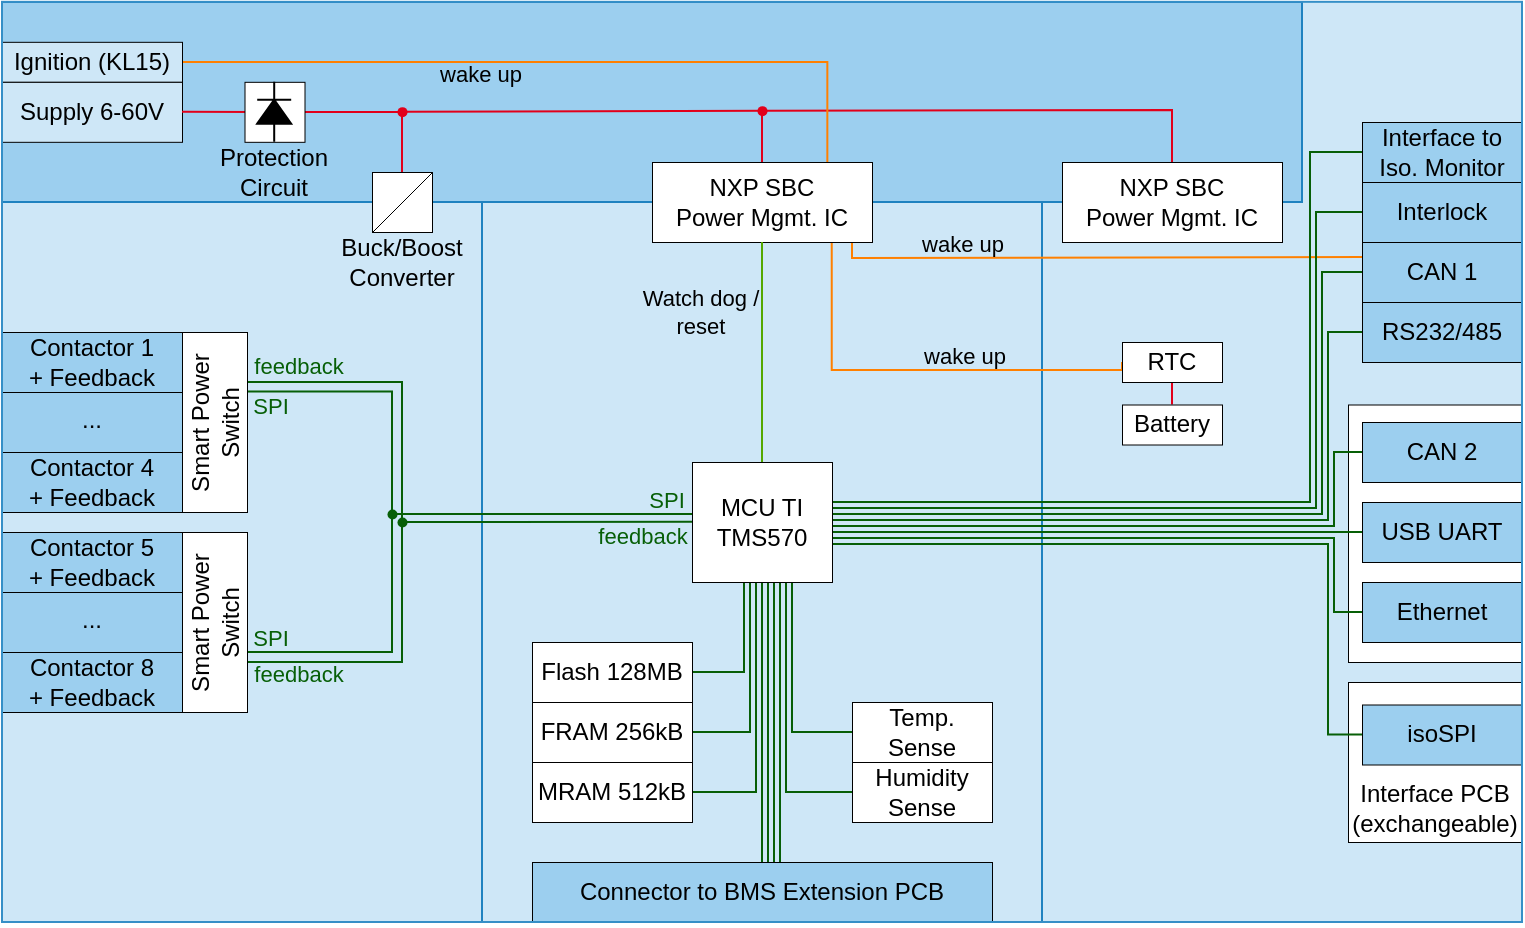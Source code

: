<mxfile version="25.0.2">
  <diagram name="Seite-1" id="Swc7xn2B6k8k5qwQZC8B">
    <mxGraphModel dx="477" dy="636" grid="1" gridSize="10" guides="1" tooltips="1" connect="1" arrows="1" fold="1" page="1" pageScale="1" pageWidth="827" pageHeight="1169" math="0" shadow="0">
      <root>
        <mxCell id="0" />
        <mxCell id="1" parent="0" />
        <mxCell id="eX4kMc64wBFl4MVeLojO-1" value="" style="rounded=0;whiteSpace=wrap;html=1;fillColor=#cee7f7;strokeColor=none;strokeWidth=1;fontColor=#62bbaf;fontStyle=1" parent="1" vertex="1">
          <mxGeometry x="40" y="200" width="760" height="460" as="geometry" />
        </mxCell>
        <mxCell id="eX4kMc64wBFl4MVeLojO-41" value="" style="endArrow=none;html=1;rounded=0;strokeColor=#1f82c0;strokeWidth=1;entryX=0.8;entryY=0.008;entryDx=0;entryDy=0;entryPerimeter=0;" parent="1" target="eX4kMc64wBFl4MVeLojO-3" edge="1">
          <mxGeometry width="50" height="50" relative="1" as="geometry">
            <mxPoint x="560" y="660" as="sourcePoint" />
            <mxPoint x="559" y="199" as="targetPoint" />
          </mxGeometry>
        </mxCell>
        <mxCell id="eX4kMc64wBFl4MVeLojO-40" value="" style="endArrow=none;html=1;rounded=0;strokeColor=#1f82c0;strokeWidth=1;" parent="1" edge="1">
          <mxGeometry width="50" height="50" relative="1" as="geometry">
            <mxPoint x="280" y="660" as="sourcePoint" />
            <mxPoint x="280" y="200" as="targetPoint" />
          </mxGeometry>
        </mxCell>
        <mxCell id="eX4kMc64wBFl4MVeLojO-33" value="" style="rounded=0;whiteSpace=wrap;html=1;strokeWidth=0.5;" parent="1" vertex="1">
          <mxGeometry x="713" y="401.25" width="87" height="128.75" as="geometry" />
        </mxCell>
        <mxCell id="eX4kMc64wBFl4MVeLojO-3" value="" style="rounded=0;whiteSpace=wrap;html=1;fillColor=#9ccfef;strokeColor=#1f82c0;strokeWidth=1;" parent="1" vertex="1">
          <mxGeometry x="40" y="200" width="650" height="100" as="geometry" />
        </mxCell>
        <mxCell id="eX4kMc64wBFl4MVeLojO-6" value="Contactor 1&lt;br&gt;&lt;div style=&quot;&quot;&gt;&lt;span style=&quot;background-color: initial;&quot;&gt;+ Feedback&lt;/span&gt;&lt;/div&gt;" style="rounded=0;whiteSpace=wrap;html=1;fillColor=#9ccfef;align=center;strokeWidth=0.5;" parent="1" vertex="1">
          <mxGeometry x="40" y="365" width="90" height="30" as="geometry" />
        </mxCell>
        <mxCell id="eX4kMc64wBFl4MVeLojO-7" value="..." style="rounded=0;whiteSpace=wrap;html=1;fillColor=#9ccfef;verticalAlign=top;align=center;strokeWidth=0.5;" parent="1" vertex="1">
          <mxGeometry x="40" y="395" width="90" height="30" as="geometry" />
        </mxCell>
        <mxCell id="eX4kMc64wBFl4MVeLojO-8" value="Contactor 4&lt;div&gt;&lt;div style=&quot;&quot;&gt;&lt;span style=&quot;background-color: initial;&quot;&gt;+ Feedback&lt;/span&gt;&lt;/div&gt;&lt;/div&gt;" style="rounded=0;whiteSpace=wrap;html=1;fillColor=#9ccfef;align=center;strokeWidth=0.5;" parent="1" vertex="1">
          <mxGeometry x="40" y="425" width="90" height="30" as="geometry" />
        </mxCell>
        <mxCell id="eX4kMc64wBFl4MVeLojO-11" value="Contactor 5&lt;br&gt;&lt;div style=&quot;&quot;&gt;&lt;span style=&quot;background-color: initial;&quot;&gt;+ Feedback&lt;/span&gt;&lt;/div&gt;" style="rounded=0;whiteSpace=wrap;html=1;fillColor=#9ccfef;align=center;strokeWidth=0.5;" parent="1" vertex="1">
          <mxGeometry x="40" y="465" width="90" height="30" as="geometry" />
        </mxCell>
        <mxCell id="eX4kMc64wBFl4MVeLojO-12" value="..." style="rounded=0;whiteSpace=wrap;html=1;fillColor=#9ccfef;verticalAlign=top;align=center;strokeWidth=0.5;" parent="1" vertex="1">
          <mxGeometry x="40" y="495" width="90" height="30" as="geometry" />
        </mxCell>
        <mxCell id="eX4kMc64wBFl4MVeLojO-13" value="Contactor 8&lt;div&gt;&lt;div style=&quot;&quot;&gt;&lt;span style=&quot;background-color: initial;&quot;&gt;+ Feedback&lt;/span&gt;&lt;/div&gt;&lt;/div&gt;" style="rounded=0;whiteSpace=wrap;html=1;fillColor=#9ccfef;align=center;strokeWidth=0.5;" parent="1" vertex="1">
          <mxGeometry x="40" y="525" width="90" height="30" as="geometry" />
        </mxCell>
        <mxCell id="eX4kMc64wBFl4MVeLojO-16" value="NXP SBC&lt;br&gt;Power Mgmt. IC" style="rounded=0;whiteSpace=wrap;html=1;strokeWidth=0.5;" parent="1" vertex="1">
          <mxGeometry x="570" y="280" width="110" height="40" as="geometry" />
        </mxCell>
        <mxCell id="eX4kMc64wBFl4MVeLojO-34" value="Interface PCB&lt;br&gt;(exchangeable)" style="rounded=0;whiteSpace=wrap;html=1;verticalAlign=bottom;strokeWidth=0.5;" parent="1" vertex="1">
          <mxGeometry x="713" y="540" width="87" height="80" as="geometry" />
        </mxCell>
        <mxCell id="eX4kMc64wBFl4MVeLojO-45" value="" style="endArrow=none;html=1;rounded=0;entryX=0.5;entryY=0;entryDx=0;entryDy=0;strokeColor=#e2001a;exitX=0.473;exitY=1.039;exitDx=0;exitDy=0;exitPerimeter=0;" parent="1" source="eX4kMc64wBFl4MVeLojO-95" target="eX4kMc64wBFl4MVeLojO-37" edge="1">
          <mxGeometry width="50" height="50" relative="1" as="geometry">
            <mxPoint x="240" y="245" as="sourcePoint" />
            <mxPoint x="430" y="420" as="targetPoint" />
            <Array as="points">
              <mxPoint x="240" y="270" />
            </Array>
          </mxGeometry>
        </mxCell>
        <mxCell id="eX4kMc64wBFl4MVeLojO-44" value="" style="endArrow=none;html=1;rounded=0;exitDx=0;exitDy=0;entryX=0.5;entryY=0;entryDx=0;entryDy=0;edgeStyle=elbowEdgeStyle;elbow=vertical;strokeColor=#e2001a;" parent="1" source="eX4kMc64wBFl4MVeLojO-95" target="eX4kMc64wBFl4MVeLojO-16" edge="1">
          <mxGeometry width="50" height="50" relative="1" as="geometry">
            <mxPoint x="380" y="470" as="sourcePoint" />
            <mxPoint x="620" y="245" as="targetPoint" />
            <Array as="points">
              <mxPoint x="379" y="254" />
            </Array>
          </mxGeometry>
        </mxCell>
        <mxCell id="eX4kMc64wBFl4MVeLojO-46" value="" style="endArrow=none;html=1;rounded=0;entryX=0.5;entryY=0;entryDx=0;entryDy=0;strokeColor=#e2001a;" parent="1" source="eX4kMc64wBFl4MVeLojO-93" target="eX4kMc64wBFl4MVeLojO-15" edge="1">
          <mxGeometry width="50" height="50" relative="1" as="geometry">
            <mxPoint x="420" y="245" as="sourcePoint" />
            <mxPoint x="419.86" y="265" as="targetPoint" />
          </mxGeometry>
        </mxCell>
        <mxCell id="eX4kMc64wBFl4MVeLojO-47" value="Protection&lt;br&gt;Circuit" style="text;html=1;align=center;verticalAlign=middle;whiteSpace=wrap;rounded=0;" parent="1" vertex="1">
          <mxGeometry x="146.25" y="269.91" width="60" height="30" as="geometry" />
        </mxCell>
        <mxCell id="eX4kMc64wBFl4MVeLojO-48" value="Buck/Boost&lt;br&gt;Converter" style="text;html=1;align=center;verticalAlign=middle;whiteSpace=wrap;rounded=0;" parent="1" vertex="1">
          <mxGeometry x="210" y="315" width="60" height="30" as="geometry" />
        </mxCell>
        <mxCell id="eX4kMc64wBFl4MVeLojO-49" value="" style="endArrow=none;html=1;rounded=0;entryX=1;entryY=0.5;entryDx=0;entryDy=0;exitX=0.797;exitY=0.022;exitDx=0;exitDy=0;exitPerimeter=0;edgeStyle=elbowEdgeStyle;elbow=vertical;strokeColor=#FF8000;" parent="1" source="eX4kMc64wBFl4MVeLojO-15" target="eX4kMc64wBFl4MVeLojO-4" edge="1">
          <mxGeometry width="50" height="50" relative="1" as="geometry">
            <mxPoint x="400" y="610" as="sourcePoint" />
            <mxPoint x="450" y="560" as="targetPoint" />
            <Array as="points">
              <mxPoint x="290" y="230" />
            </Array>
          </mxGeometry>
        </mxCell>
        <mxCell id="eX4kMc64wBFl4MVeLojO-54" value="wake up" style="edgeLabel;html=1;align=center;verticalAlign=middle;resizable=0;points=[];labelBackgroundColor=none;" parent="eX4kMc64wBFl4MVeLojO-49" vertex="1" connectable="0">
          <mxGeometry x="0.205" relative="1" as="geometry">
            <mxPoint y="6" as="offset" />
          </mxGeometry>
        </mxCell>
        <mxCell id="eX4kMc64wBFl4MVeLojO-50" value="" style="endArrow=none;html=1;rounded=0;exitX=0;exitY=0.25;exitDx=0;exitDy=0;edgeStyle=elbowEdgeStyle;elbow=vertical;strokeColor=#FF8000;" parent="1" source="eX4kMc64wBFl4MVeLojO-28" edge="1">
          <mxGeometry width="50" height="50" relative="1" as="geometry">
            <mxPoint x="680" y="458" as="sourcePoint" />
            <mxPoint x="465" y="320" as="targetPoint" />
            <Array as="points">
              <mxPoint x="600" y="328" />
            </Array>
          </mxGeometry>
        </mxCell>
        <mxCell id="eX4kMc64wBFl4MVeLojO-52" value="wake up" style="edgeLabel;html=1;align=center;verticalAlign=middle;resizable=0;points=[];labelBackgroundColor=none;" parent="eX4kMc64wBFl4MVeLojO-50" vertex="1" connectable="0">
          <mxGeometry x="0.494" y="-1" relative="1" as="geometry">
            <mxPoint x="-4" y="-6" as="offset" />
          </mxGeometry>
        </mxCell>
        <mxCell id="eX4kMc64wBFl4MVeLojO-51" value="" style="endArrow=none;html=1;rounded=0;entryX=0.817;entryY=0.994;entryDx=0;entryDy=0;exitX=0;exitY=0.5;exitDx=0;exitDy=0;edgeStyle=elbowEdgeStyle;elbow=vertical;strokeColor=#FF8000;entryPerimeter=0;" parent="1" source="eX4kMc64wBFl4MVeLojO-17" target="eX4kMc64wBFl4MVeLojO-15" edge="1">
          <mxGeometry width="50" height="50" relative="1" as="geometry">
            <mxPoint x="730" y="338" as="sourcePoint" />
            <mxPoint x="475" y="330" as="targetPoint" />
            <Array as="points">
              <mxPoint x="530" y="384" />
            </Array>
          </mxGeometry>
        </mxCell>
        <mxCell id="eX4kMc64wBFl4MVeLojO-53" value="wake up" style="edgeLabel;html=1;align=center;verticalAlign=middle;resizable=0;points=[];fontColor=default;labelBackgroundColor=none;" parent="eX4kMc64wBFl4MVeLojO-51" vertex="1" connectable="0">
          <mxGeometry x="-0.133" y="-2" relative="1" as="geometry">
            <mxPoint x="9" y="-5" as="offset" />
          </mxGeometry>
        </mxCell>
        <mxCell id="eX4kMc64wBFl4MVeLojO-15" value="NXP SBC&lt;br&gt;Power Mgmt. IC" style="rounded=0;whiteSpace=wrap;html=1;strokeWidth=0.5;" parent="1" vertex="1">
          <mxGeometry x="365" y="280" width="110" height="40" as="geometry" />
        </mxCell>
        <mxCell id="eX4kMc64wBFl4MVeLojO-4" value="Ignition (KL15)" style="rounded=0;whiteSpace=wrap;html=1;fillColor=#cee7f7;strokeWidth=0.5;" parent="1" vertex="1">
          <mxGeometry x="40" y="219.91" width="90" height="20" as="geometry" />
        </mxCell>
        <mxCell id="eX4kMc64wBFl4MVeLojO-5" value="Supply 6-60V" style="rounded=0;whiteSpace=wrap;html=1;fillColor=#cee7f7;strokeWidth=0.5;" parent="1" vertex="1">
          <mxGeometry x="40" y="239.91" width="90" height="30" as="geometry" />
        </mxCell>
        <mxCell id="eX4kMc64wBFl4MVeLojO-37" value="" style="rounded=0;whiteSpace=wrap;html=1;strokeWidth=0.5;" parent="1" vertex="1">
          <mxGeometry x="225" y="285" width="30" height="30" as="geometry" />
        </mxCell>
        <mxCell id="eX4kMc64wBFl4MVeLojO-39" value="" style="endArrow=none;html=1;rounded=0;entryX=1;entryY=0;entryDx=0;entryDy=0;exitX=0;exitY=1;exitDx=0;exitDy=0;strokeWidth=0.5;" parent="1" source="eX4kMc64wBFl4MVeLojO-37" target="eX4kMc64wBFl4MVeLojO-37" edge="1">
          <mxGeometry width="50" height="50" relative="1" as="geometry">
            <mxPoint x="380" y="450" as="sourcePoint" />
            <mxPoint x="430" y="400" as="targetPoint" />
          </mxGeometry>
        </mxCell>
        <mxCell id="eX4kMc64wBFl4MVeLojO-55" value="" style="endArrow=none;html=1;rounded=0;entryX=0.5;entryY=1;entryDx=0;entryDy=0;exitX=0.5;exitY=0;exitDx=0;exitDy=0;strokeColor=#54a800;fillColor=#cdeb8b;" parent="1" source="eX4kMc64wBFl4MVeLojO-19" target="eX4kMc64wBFl4MVeLojO-15" edge="1">
          <mxGeometry width="50" height="50" relative="1" as="geometry">
            <mxPoint x="390" y="640" as="sourcePoint" />
            <mxPoint x="440" y="590" as="targetPoint" />
          </mxGeometry>
        </mxCell>
        <mxCell id="eX4kMc64wBFl4MVeLojO-56" value="Watch dog /&lt;br&gt;reset" style="edgeLabel;html=1;align=center;verticalAlign=middle;resizable=0;points=[];labelBackgroundColor=none;" parent="eX4kMc64wBFl4MVeLojO-55" vertex="1" connectable="0">
          <mxGeometry x="0.583" y="-2" relative="1" as="geometry">
            <mxPoint x="-33" y="12" as="offset" />
          </mxGeometry>
        </mxCell>
        <mxCell id="eX4kMc64wBFl4MVeLojO-57" value="" style="endArrow=none;html=1;rounded=0;edgeStyle=elbowEdgeStyle;elbow=horizontal;strokeColor=#075f07;" parent="1" edge="1">
          <mxGeometry width="50" height="50" relative="1" as="geometry">
            <mxPoint x="161" y="390" as="sourcePoint" />
            <mxPoint x="162" y="530" as="targetPoint" />
            <Array as="points">
              <mxPoint x="240" y="450" />
            </Array>
          </mxGeometry>
        </mxCell>
        <mxCell id="eX4kMc64wBFl4MVeLojO-59" value="feedback" style="edgeLabel;html=1;align=center;verticalAlign=middle;resizable=0;points=[];labelBackgroundColor=none;fontColor=#075f07;" parent="eX4kMc64wBFl4MVeLojO-57" vertex="1" connectable="0">
          <mxGeometry x="-0.695" y="2" relative="1" as="geometry">
            <mxPoint x="-19" y="-6" as="offset" />
          </mxGeometry>
        </mxCell>
        <mxCell id="eX4kMc64wBFl4MVeLojO-61" value="feedback" style="edgeLabel;html=1;align=center;verticalAlign=middle;resizable=0;points=[];labelBackgroundColor=none;fontColor=#075f07;" parent="eX4kMc64wBFl4MVeLojO-57" vertex="1" connectable="0">
          <mxGeometry x="0.714" y="1" relative="1" as="geometry">
            <mxPoint x="-17" y="5" as="offset" />
          </mxGeometry>
        </mxCell>
        <mxCell id="eX4kMc64wBFl4MVeLojO-58" value="" style="endArrow=none;html=1;rounded=0;exitX=0.67;exitY=0.982;exitDx=0;exitDy=0;edgeStyle=elbowEdgeStyle;elbow=horizontal;strokeColor=#075f07;exitPerimeter=0;" parent="1" source="eX4kMc64wBFl4MVeLojO-9" edge="1">
          <mxGeometry width="50" height="50" relative="1" as="geometry">
            <mxPoint x="173" y="398" as="sourcePoint" />
            <mxPoint x="161" y="525" as="targetPoint" />
            <Array as="points">
              <mxPoint x="235" y="462" />
            </Array>
          </mxGeometry>
        </mxCell>
        <mxCell id="eX4kMc64wBFl4MVeLojO-60" value="SPI" style="edgeLabel;html=1;align=center;verticalAlign=middle;resizable=0;points=[];labelBackgroundColor=none;fontColor=#075f07;" parent="eX4kMc64wBFl4MVeLojO-58" vertex="1" connectable="0">
          <mxGeometry x="-0.553" relative="1" as="geometry">
            <mxPoint x="-50" y="7" as="offset" />
          </mxGeometry>
        </mxCell>
        <mxCell id="eX4kMc64wBFl4MVeLojO-62" value="SPI" style="edgeLabel;html=1;align=center;verticalAlign=middle;resizable=0;points=[];labelBackgroundColor=none;fontColor=#075f07;" parent="eX4kMc64wBFl4MVeLojO-58" vertex="1" connectable="0">
          <mxGeometry x="0.622" y="-2" relative="1" as="geometry">
            <mxPoint x="-40" y="-5" as="offset" />
          </mxGeometry>
        </mxCell>
        <mxCell id="eX4kMc64wBFl4MVeLojO-9" value="Smart Power Switch" style="rounded=0;whiteSpace=wrap;html=1;rotation=270;fontSize=12;fontStyle=0;strokeWidth=0.5;" parent="1" vertex="1">
          <mxGeometry x="101.25" y="393.75" width="90" height="32.5" as="geometry" />
        </mxCell>
        <mxCell id="eX4kMc64wBFl4MVeLojO-14" value="Smart Power Switch" style="rounded=0;whiteSpace=wrap;html=1;rotation=270;fontSize=12;fontStyle=0;strokeWidth=0.5;" parent="1" vertex="1">
          <mxGeometry x="101.25" y="493.75" width="90" height="32.5" as="geometry" />
        </mxCell>
        <mxCell id="eX4kMc64wBFl4MVeLojO-63" value="" style="endArrow=none;html=1;rounded=0;entryX=0;entryY=0.25;entryDx=0;entryDy=0;strokeColor=#075f07;" parent="1" edge="1">
          <mxGeometry width="50" height="50" relative="1" as="geometry">
            <mxPoint x="235" y="456" as="sourcePoint" />
            <mxPoint x="385" y="456" as="targetPoint" />
          </mxGeometry>
        </mxCell>
        <mxCell id="eX4kMc64wBFl4MVeLojO-65" value="SPI" style="edgeLabel;html=1;align=center;verticalAlign=middle;resizable=0;points=[];labelBackgroundColor=none;fontColor=#075f07;" parent="eX4kMc64wBFl4MVeLojO-63" vertex="1" connectable="0">
          <mxGeometry x="0.468" y="1" relative="1" as="geometry">
            <mxPoint x="27" y="-6" as="offset" />
          </mxGeometry>
        </mxCell>
        <mxCell id="eX4kMc64wBFl4MVeLojO-64" value="" style="endArrow=none;html=1;rounded=0;entryX=0;entryY=0.5;entryDx=0;entryDy=0;strokeColor=#075f07;" parent="1" source="eX4kMc64wBFl4MVeLojO-70" edge="1">
          <mxGeometry width="50" height="50" relative="1" as="geometry">
            <mxPoint x="240" y="459.9" as="sourcePoint" />
            <mxPoint x="385" y="459.9" as="targetPoint" />
          </mxGeometry>
        </mxCell>
        <mxCell id="eX4kMc64wBFl4MVeLojO-66" value="feedback" style="edgeLabel;html=1;align=center;verticalAlign=middle;resizable=0;points=[];labelBackgroundColor=none;fontColor=#075f07;" parent="eX4kMc64wBFl4MVeLojO-64" vertex="1" connectable="0">
          <mxGeometry x="0.752" y="1" relative="1" as="geometry">
            <mxPoint x="-7" y="8" as="offset" />
          </mxGeometry>
        </mxCell>
        <mxCell id="eX4kMc64wBFl4MVeLojO-73" value="" style="endArrow=none;html=1;rounded=0;entryX=0.5;entryY=1;entryDx=0;entryDy=0;strokeColor=#075f07;exitX=0.5;exitY=0;exitDx=0;exitDy=0;" parent="1" target="eX4kMc64wBFl4MVeLojO-19" edge="1">
          <mxGeometry width="50" height="50" relative="1" as="geometry">
            <mxPoint x="420" y="630.9" as="sourcePoint" />
            <mxPoint x="420" y="490.9" as="targetPoint" />
          </mxGeometry>
        </mxCell>
        <mxCell id="eX4kMc64wBFl4MVeLojO-75" value="" style="endArrow=none;html=1;rounded=0;entryX=0.573;entryY=0.985;entryDx=0;entryDy=0;strokeColor=#075f07;entryPerimeter=0;exitX=0.573;exitY=0.985;exitDx=0;exitDy=0;exitPerimeter=0;" parent="1" edge="1">
          <mxGeometry width="50" height="50" relative="1" as="geometry">
            <mxPoint x="423" y="631.9" as="sourcePoint" />
            <mxPoint x="423" y="490" as="targetPoint" />
          </mxGeometry>
        </mxCell>
        <mxCell id="eX4kMc64wBFl4MVeLojO-76" value="" style="endArrow=none;html=1;rounded=0;entryX=0.64;entryY=0.996;entryDx=0;entryDy=0;strokeColor=#075f07;exitX=0.54;exitY=0.002;exitDx=0;exitDy=0;entryPerimeter=0;exitPerimeter=0;" parent="1" edge="1">
          <mxGeometry width="50" height="50" relative="1" as="geometry">
            <mxPoint x="426" y="630.06" as="sourcePoint" />
            <mxPoint x="426" y="489.76" as="targetPoint" />
          </mxGeometry>
        </mxCell>
        <mxCell id="eX4kMc64wBFl4MVeLojO-78" value="" style="endArrow=none;html=1;rounded=0;entryX=0.64;entryY=0.996;entryDx=0;entryDy=0;strokeColor=#075f07;exitX=0.54;exitY=0.002;exitDx=0;exitDy=0;entryPerimeter=0;exitPerimeter=0;" parent="1" edge="1">
          <mxGeometry width="50" height="50" relative="1" as="geometry">
            <mxPoint x="429" y="630.0" as="sourcePoint" />
            <mxPoint x="429" y="489.7" as="targetPoint" />
          </mxGeometry>
        </mxCell>
        <mxCell id="eX4kMc64wBFl4MVeLojO-25" value="Connector to BMS Extension PCB" style="rounded=0;whiteSpace=wrap;html=1;fillColor=#9ccfef;align=center;strokeWidth=0.5;" parent="1" vertex="1">
          <mxGeometry x="305" y="630" width="230" height="30" as="geometry" />
        </mxCell>
        <mxCell id="eX4kMc64wBFl4MVeLojO-79" value="" style="endArrow=none;html=1;rounded=0;entryX=0.64;entryY=0.996;entryDx=0;entryDy=0;strokeColor=#075f07;exitX=0;exitY=0.5;exitDx=0;exitDy=0;entryPerimeter=0;edgeStyle=elbowEdgeStyle;elbow=vertical;" parent="1" source="eX4kMc64wBFl4MVeLojO-23" edge="1">
          <mxGeometry width="50" height="50" relative="1" as="geometry">
            <mxPoint x="433.36" y="630.0" as="sourcePoint" />
            <mxPoint x="435" y="489.7" as="targetPoint" />
            <Array as="points">
              <mxPoint x="450" y="565" />
            </Array>
          </mxGeometry>
        </mxCell>
        <mxCell id="eX4kMc64wBFl4MVeLojO-80" value="" style="endArrow=none;html=1;rounded=0;entryX=0.64;entryY=0.996;entryDx=0;entryDy=0;strokeColor=#075f07;exitX=0;exitY=0.5;exitDx=0;exitDy=0;entryPerimeter=0;edgeStyle=elbowEdgeStyle;elbow=vertical;" parent="1" source="eX4kMc64wBFl4MVeLojO-24" edge="1">
          <mxGeometry width="50" height="50" relative="1" as="geometry">
            <mxPoint x="432" y="569.05" as="sourcePoint" />
            <mxPoint x="432" y="490" as="targetPoint" />
            <Array as="points">
              <mxPoint x="450" y="595" />
            </Array>
          </mxGeometry>
        </mxCell>
        <mxCell id="eX4kMc64wBFl4MVeLojO-23" value="Temp.&lt;br&gt;Sense" style="rounded=0;whiteSpace=wrap;html=1;strokeWidth=0.5;" parent="1" vertex="1">
          <mxGeometry x="465" y="550" width="70" height="30" as="geometry" />
        </mxCell>
        <mxCell id="eX4kMc64wBFl4MVeLojO-24" value="Humidity&lt;br&gt;Sense" style="rounded=0;whiteSpace=wrap;html=1;strokeWidth=0.5;" parent="1" vertex="1">
          <mxGeometry x="465" y="580" width="70" height="30" as="geometry" />
        </mxCell>
        <mxCell id="eX4kMc64wBFl4MVeLojO-81" value="" style="endArrow=none;html=1;rounded=0;entryX=0.64;entryY=0.996;entryDx=0;entryDy=0;strokeColor=#075f07;exitX=1;exitY=0.5;exitDx=0;exitDy=0;entryPerimeter=0;edgeStyle=elbowEdgeStyle;elbow=vertical;" parent="1" source="eX4kMc64wBFl4MVeLojO-22" edge="1">
          <mxGeometry width="50" height="50" relative="1" as="geometry">
            <mxPoint x="365" y="595" as="sourcePoint" />
            <mxPoint x="417" y="489" as="targetPoint" />
            <Array as="points">
              <mxPoint x="400" y="595" />
            </Array>
          </mxGeometry>
        </mxCell>
        <mxCell id="eX4kMc64wBFl4MVeLojO-82" value="" style="endArrow=none;html=1;rounded=0;entryX=0.64;entryY=0.996;entryDx=0;entryDy=0;strokeColor=#075f07;exitX=1;exitY=0.5;exitDx=0;exitDy=0;entryPerimeter=0;edgeStyle=elbowEdgeStyle;elbow=vertical;" parent="1" source="eX4kMc64wBFl4MVeLojO-21" edge="1">
          <mxGeometry width="50" height="50" relative="1" as="geometry">
            <mxPoint x="405" y="605" as="sourcePoint" />
            <mxPoint x="414" y="489" as="targetPoint" />
            <Array as="points">
              <mxPoint x="410" y="565" />
            </Array>
          </mxGeometry>
        </mxCell>
        <mxCell id="eX4kMc64wBFl4MVeLojO-83" value="" style="endArrow=none;html=1;rounded=0;strokeColor=#075f07;exitX=1;exitY=0.5;exitDx=0;exitDy=0;edgeStyle=elbowEdgeStyle;elbow=vertical;" parent="1" source="eX4kMc64wBFl4MVeLojO-20" edge="1">
          <mxGeometry width="50" height="50" relative="1" as="geometry">
            <mxPoint x="395" y="531" as="sourcePoint" />
            <mxPoint x="411" y="480" as="targetPoint" />
            <Array as="points">
              <mxPoint x="400" y="535" />
            </Array>
          </mxGeometry>
        </mxCell>
        <mxCell id="eX4kMc64wBFl4MVeLojO-20" value="Flash 128MB" style="rounded=0;whiteSpace=wrap;html=1;strokeWidth=0.5;" parent="1" vertex="1">
          <mxGeometry x="305" y="520" width="80" height="30" as="geometry" />
        </mxCell>
        <mxCell id="eX4kMc64wBFl4MVeLojO-21" value="FRAM 256kB" style="rounded=0;whiteSpace=wrap;html=1;strokeWidth=0.5;" parent="1" vertex="1">
          <mxGeometry x="305" y="550" width="80" height="30" as="geometry" />
        </mxCell>
        <mxCell id="eX4kMc64wBFl4MVeLojO-22" value="MRAM 512kB" style="rounded=0;whiteSpace=wrap;html=1;strokeWidth=0.5;" parent="1" vertex="1">
          <mxGeometry x="305" y="580" width="80" height="30" as="geometry" />
        </mxCell>
        <mxCell id="eX4kMc64wBFl4MVeLojO-84" value="" style="endArrow=none;html=1;rounded=0;strokeColor=#075f07;" parent="1" edge="1">
          <mxGeometry width="50" height="50" relative="1" as="geometry">
            <mxPoint x="721" y="465" as="sourcePoint" />
            <mxPoint x="453" y="465" as="targetPoint" />
          </mxGeometry>
        </mxCell>
        <mxCell id="eX4kMc64wBFl4MVeLojO-85" value="" style="endArrow=none;html=1;rounded=0;strokeColor=#075f07;exitX=0;exitY=0.5;exitDx=0;exitDy=0;edgeStyle=elbowEdgeStyle;" parent="1" source="eX4kMc64wBFl4MVeLojO-32" edge="1">
          <mxGeometry width="50" height="50" relative="1" as="geometry">
            <mxPoint x="730" y="475" as="sourcePoint" />
            <mxPoint x="454" y="468" as="targetPoint" />
            <Array as="points">
              <mxPoint x="706" y="487" />
            </Array>
          </mxGeometry>
        </mxCell>
        <mxCell id="eX4kMc64wBFl4MVeLojO-86" value="" style="endArrow=none;html=1;rounded=0;strokeColor=#075f07;exitX=0;exitY=0.5;exitDx=0;exitDy=0;edgeStyle=elbowEdgeStyle;" parent="1" source="eX4kMc64wBFl4MVeLojO-35" edge="1">
          <mxGeometry width="50" height="50" relative="1" as="geometry">
            <mxPoint x="730" y="515" as="sourcePoint" />
            <mxPoint x="453" y="471" as="targetPoint" />
            <Array as="points">
              <mxPoint x="703" y="514" />
            </Array>
          </mxGeometry>
        </mxCell>
        <mxCell id="eX4kMc64wBFl4MVeLojO-31" value="USB UART" style="rounded=0;whiteSpace=wrap;html=1;fillColor=#9ccfef;align=center;strokeWidth=0.5;" parent="1" vertex="1">
          <mxGeometry x="720" y="450" width="80" height="30" as="geometry" />
        </mxCell>
        <mxCell id="eX4kMc64wBFl4MVeLojO-32" value="Ethernet" style="rounded=0;whiteSpace=wrap;html=1;fillColor=#9ccfef;align=center;strokeWidth=0.5;" parent="1" vertex="1">
          <mxGeometry x="720" y="490" width="80" height="30" as="geometry" />
        </mxCell>
        <mxCell id="eX4kMc64wBFl4MVeLojO-35" value="isoSPI" style="rounded=0;whiteSpace=wrap;html=1;fillColor=#9ccfef;align=center;strokeWidth=0.5;" parent="1" vertex="1">
          <mxGeometry x="720" y="551.25" width="80" height="30" as="geometry" />
        </mxCell>
        <mxCell id="eX4kMc64wBFl4MVeLojO-87" value="" style="endArrow=none;html=1;rounded=0;strokeColor=#075f07;exitX=0;exitY=0.5;exitDx=0;exitDy=0;edgeStyle=elbowEdgeStyle;" parent="1" source="eX4kMc64wBFl4MVeLojO-30" edge="1">
          <mxGeometry width="50" height="50" relative="1" as="geometry">
            <mxPoint x="730" y="515" as="sourcePoint" />
            <mxPoint x="453" y="462" as="targetPoint" />
            <Array as="points">
              <mxPoint x="706" y="442" />
            </Array>
          </mxGeometry>
        </mxCell>
        <mxCell id="eX4kMc64wBFl4MVeLojO-88" value="" style="endArrow=none;html=1;rounded=0;strokeColor=#075f07;exitX=0;exitY=0.5;exitDx=0;exitDy=0;edgeStyle=elbowEdgeStyle;" parent="1" source="eX4kMc64wBFl4MVeLojO-29" edge="1">
          <mxGeometry width="50" height="50" relative="1" as="geometry">
            <mxPoint x="730" y="435" as="sourcePoint" />
            <mxPoint x="453" y="459" as="targetPoint" />
            <Array as="points">
              <mxPoint x="703" y="410" />
            </Array>
          </mxGeometry>
        </mxCell>
        <mxCell id="eX4kMc64wBFl4MVeLojO-89" value="" style="endArrow=none;html=1;rounded=0;strokeColor=#075f07;exitX=0;exitY=0.5;exitDx=0;exitDy=0;edgeStyle=elbowEdgeStyle;" parent="1" source="eX4kMc64wBFl4MVeLojO-28" edge="1">
          <mxGeometry width="50" height="50" relative="1" as="geometry">
            <mxPoint x="730" y="375" as="sourcePoint" />
            <mxPoint x="453" y="456" as="targetPoint" />
            <Array as="points">
              <mxPoint x="700" y="391" />
            </Array>
          </mxGeometry>
        </mxCell>
        <mxCell id="eX4kMc64wBFl4MVeLojO-90" value="" style="endArrow=none;html=1;rounded=0;strokeColor=#075f07;exitX=0;exitY=0.5;exitDx=0;exitDy=0;edgeStyle=elbowEdgeStyle;" parent="1" source="eX4kMc64wBFl4MVeLojO-27" edge="1">
          <mxGeometry width="50" height="50" relative="1" as="geometry">
            <mxPoint x="730" y="345" as="sourcePoint" />
            <mxPoint x="453" y="453" as="targetPoint" />
            <Array as="points">
              <mxPoint x="697" y="378" />
              <mxPoint x="670" y="340" />
              <mxPoint x="670" y="370" />
            </Array>
          </mxGeometry>
        </mxCell>
        <mxCell id="eX4kMc64wBFl4MVeLojO-91" value="" style="endArrow=none;html=1;rounded=0;strokeColor=#075f07;exitX=0;exitY=0.5;exitDx=0;exitDy=0;edgeStyle=elbowEdgeStyle;elbow=horizontal;" parent="1" source="eX4kMc64wBFl4MVeLojO-26" edge="1">
          <mxGeometry width="50" height="50" relative="1" as="geometry">
            <mxPoint x="730" y="315" as="sourcePoint" />
            <mxPoint x="453" y="450" as="targetPoint" />
            <Array as="points">
              <mxPoint x="694" y="363" />
            </Array>
          </mxGeometry>
        </mxCell>
        <mxCell id="eX4kMc64wBFl4MVeLojO-26" value="Interface to Iso. Monitor" style="rounded=0;whiteSpace=wrap;html=1;fillColor=#9ccfef;align=center;strokeWidth=0.5;" parent="1" vertex="1">
          <mxGeometry x="720" y="260" width="80" height="30" as="geometry" />
        </mxCell>
        <mxCell id="eX4kMc64wBFl4MVeLojO-27" value="Interlock" style="rounded=0;whiteSpace=wrap;html=1;fillColor=#9ccfef;align=center;strokeWidth=0.5;" parent="1" vertex="1">
          <mxGeometry x="720" y="290" width="80" height="30" as="geometry" />
        </mxCell>
        <mxCell id="eX4kMc64wBFl4MVeLojO-29" value="RS232/485" style="rounded=0;whiteSpace=wrap;html=1;fillColor=#9ccfef;align=center;strokeWidth=0.5;" parent="1" vertex="1">
          <mxGeometry x="720" y="350" width="80" height="30" as="geometry" />
        </mxCell>
        <mxCell id="eX4kMc64wBFl4MVeLojO-30" value="CAN 2" style="rounded=0;whiteSpace=wrap;html=1;fillColor=#9ccfef;align=center;strokeWidth=0.5;" parent="1" vertex="1">
          <mxGeometry x="720" y="410" width="80" height="30" as="geometry" />
        </mxCell>
        <mxCell id="eX4kMc64wBFl4MVeLojO-28" value="CAN 1" style="rounded=0;whiteSpace=wrap;html=1;fillColor=#9ccfef;align=center;strokeWidth=0.5;" parent="1" vertex="1">
          <mxGeometry x="720" y="320" width="80" height="30" as="geometry" />
        </mxCell>
        <mxCell id="eX4kMc64wBFl4MVeLojO-92" value="" style="endArrow=none;html=1;rounded=0;entryX=0.5;entryY=0;entryDx=0;entryDy=0;strokeColor=#e2001a;exitX=0.5;exitY=1;exitDx=0;exitDy=0;" parent="1" source="eX4kMc64wBFl4MVeLojO-17" target="eX4kMc64wBFl4MVeLojO-18" edge="1">
          <mxGeometry width="50" height="50" relative="1" as="geometry">
            <mxPoint x="430" y="260" as="sourcePoint" />
            <mxPoint x="430" y="290" as="targetPoint" />
            <Array as="points" />
          </mxGeometry>
        </mxCell>
        <mxCell id="eX4kMc64wBFl4MVeLojO-18" value="Battery" style="rounded=0;whiteSpace=wrap;html=1;strokeWidth=0.5;" parent="1" vertex="1">
          <mxGeometry x="600" y="401.25" width="50" height="20" as="geometry" />
        </mxCell>
        <mxCell id="eX4kMc64wBFl4MVeLojO-17" value="RTC" style="rounded=0;whiteSpace=wrap;html=1;strokeWidth=0.5;" parent="1" vertex="1">
          <mxGeometry x="600" y="370" width="50" height="20" as="geometry" />
        </mxCell>
        <mxCell id="eX4kMc64wBFl4MVeLojO-93" value="" style="shape=waypoint;sketch=0;fillStyle=solid;size=6;pointerEvents=1;points=[];fillColor=none;resizable=0;rotatable=0;perimeter=centerPerimeter;snapToPoint=1;strokeColor=#e2001a;strokeWidth=0.5;" parent="1" vertex="1">
          <mxGeometry x="410" y="244.32" width="20" height="20" as="geometry" />
        </mxCell>
        <mxCell id="eX4kMc64wBFl4MVeLojO-19" value="MCU TI TMS570" style="rounded=0;whiteSpace=wrap;html=1;strokeWidth=0.5;" parent="1" vertex="1">
          <mxGeometry x="385" y="430" width="70" height="60" as="geometry" />
        </mxCell>
        <mxCell id="eX4kMc64wBFl4MVeLojO-109" value="" style="endArrow=none;html=1;rounded=0;entryDx=0;entryDy=0;strokeColor=#62bbaf;" parent="1" target="eX4kMc64wBFl4MVeLojO-70" edge="1">
          <mxGeometry width="50" height="50" relative="1" as="geometry">
            <mxPoint x="240" y="459.9" as="sourcePoint" />
            <mxPoint x="385" y="459.9" as="targetPoint" />
          </mxGeometry>
        </mxCell>
        <mxCell id="eX4kMc64wBFl4MVeLojO-70" value="" style="shape=waypoint;sketch=0;fillStyle=solid;size=6;pointerEvents=1;points=[];fillColor=none;resizable=0;rotatable=0;perimeter=centerPerimeter;snapToPoint=1;strokeColor=#075f07;strokeWidth=0.5;" parent="1" vertex="1">
          <mxGeometry x="230" y="450" width="20" height="20" as="geometry" />
        </mxCell>
        <mxCell id="eX4kMc64wBFl4MVeLojO-111" value="" style="shape=waypoint;sketch=0;fillStyle=solid;size=6;pointerEvents=1;points=[];fillColor=none;resizable=0;rotatable=0;perimeter=centerPerimeter;snapToPoint=1;strokeColor=#075f07;strokeWidth=0.5;" parent="1" vertex="1">
          <mxGeometry x="225" y="446" width="20" height="20" as="geometry" />
        </mxCell>
        <mxCell id="eX4kMc64wBFl4MVeLojO-116" value="" style="endArrow=none;html=1;rounded=0;exitX=1;exitY=0.5;exitDx=0;exitDy=0;entryDx=0;entryDy=0;edgeStyle=elbowEdgeStyle;elbow=vertical;strokeColor=#e2001a;" parent="1" source="eX4kMc64wBFl4MVeLojO-5" target="eX4kMc64wBFl4MVeLojO-95" edge="1">
          <mxGeometry width="50" height="50" relative="1" as="geometry">
            <mxPoint x="130" y="255" as="sourcePoint" />
            <mxPoint x="625" y="280" as="targetPoint" />
            <Array as="points" />
          </mxGeometry>
        </mxCell>
        <mxCell id="eX4kMc64wBFl4MVeLojO-95" value="" style="shape=waypoint;sketch=0;fillStyle=solid;size=6;pointerEvents=1;points=[];fillColor=none;resizable=0;rotatable=0;perimeter=centerPerimeter;snapToPoint=1;strokeColor=#e2001a;strokeWidth=0.5;" parent="1" vertex="1">
          <mxGeometry x="230" y="244.82" width="20" height="20" as="geometry" />
        </mxCell>
        <mxCell id="eX4kMc64wBFl4MVeLojO-38" value="" style="rounded=0;whiteSpace=wrap;html=1;strokeWidth=0.5;" parent="1" vertex="1">
          <mxGeometry x="161.25" y="239.91" width="30" height="30" as="geometry" />
        </mxCell>
        <mxCell id="eX4kMc64wBFl4MVeLojO-114" value="" style="pointerEvents=1;fillColor=strokeColor;verticalLabelPosition=bottom;shadow=0;dashed=0;align=center;html=1;verticalAlign=top;shape=mxgraph.electrical.diodes.diode;rotation=-90;" parent="1" vertex="1">
          <mxGeometry x="161.1" y="246.32" width="30" height="17" as="geometry" />
        </mxCell>
        <mxCell id="vxr00GjWR3lRHplD2uR6-1" value="" style="rounded=0;whiteSpace=wrap;html=1;fillColor=none;strokeColor=#358fc7;" vertex="1" parent="1">
          <mxGeometry x="40" y="199.91" width="760" height="460.09" as="geometry" />
        </mxCell>
      </root>
    </mxGraphModel>
  </diagram>
</mxfile>
